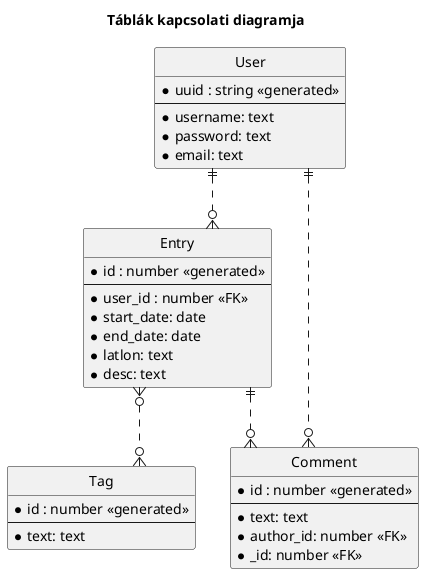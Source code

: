 @startuml
title Táblák kapcsolati diagramja
' hide the spot
hide circle

' avoid problems with angled crows feet
skinparam linetype ortho

entity "User" as u {
  *uuid : string <<generated>>
  --
  *username: text
  *password: text
  *email: text
}

entity "Entry" as te {
  *id : number <<generated>>
  --
  *user_id : number <<FK>>
  *start_date: date
  *end_date: date
  *latlon: text
  *desc: text
}

entity "Tag" as t {
  *id : number <<generated>>
  --
  *text: text
}

entity "Comment" as c {
  *id : number <<generated>>
  --
  *text: text
  *author_id: number <<FK>>
  *_id: number <<FK>>
}

u ||..o{ te
u ||..o{ c
te ||..o{ c
te }o..o{ t
@enduml